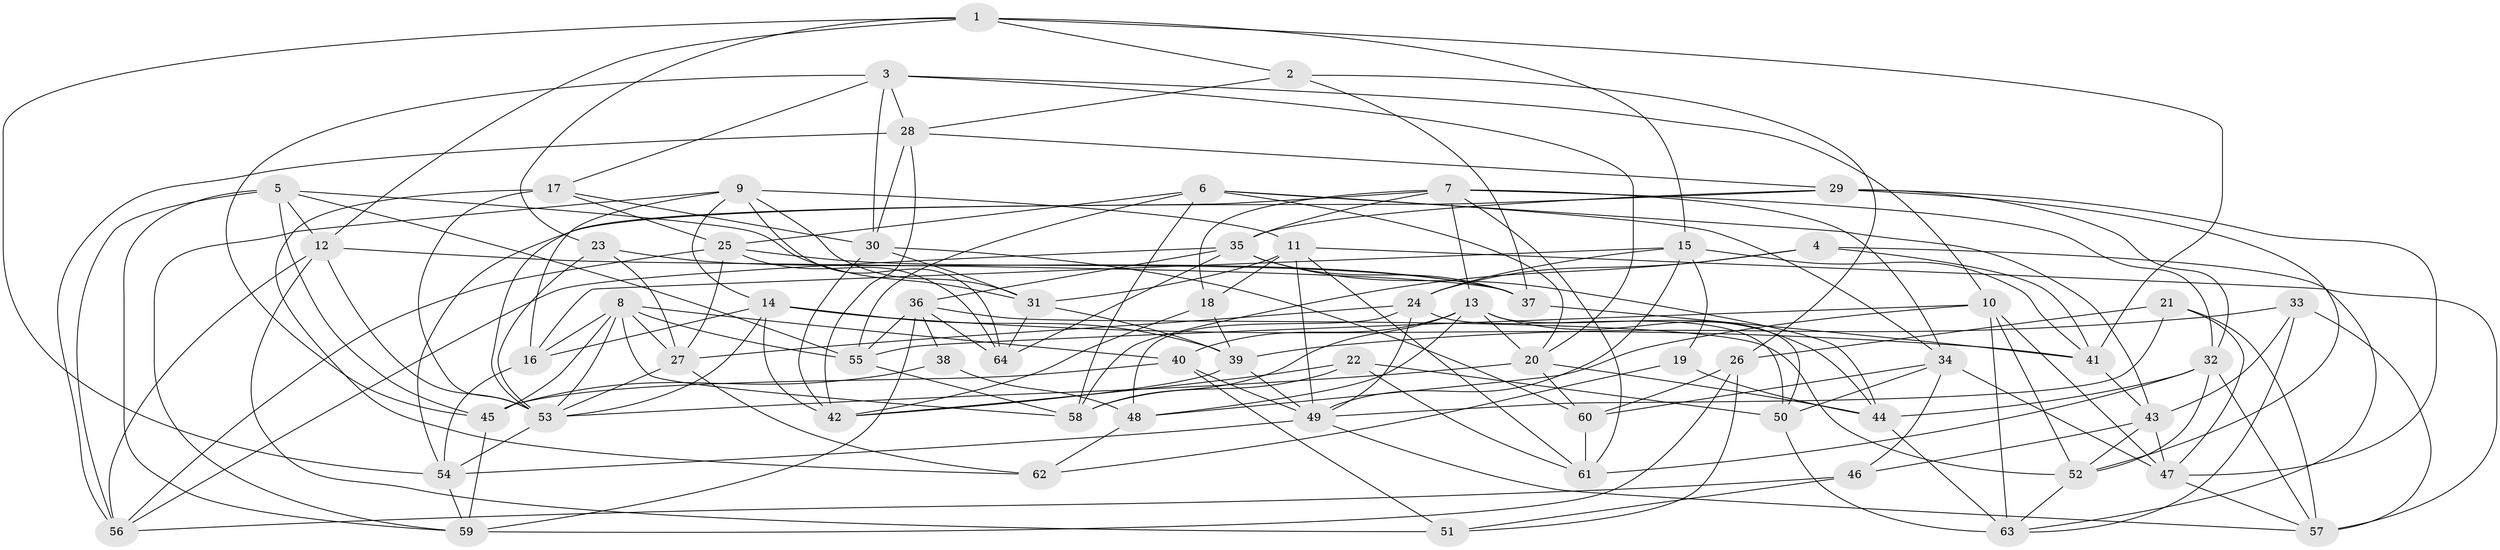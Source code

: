 // original degree distribution, {4: 1.0}
// Generated by graph-tools (version 1.1) at 2025/03/03/09/25 03:03:03]
// undirected, 64 vertices, 179 edges
graph export_dot {
graph [start="1"]
  node [color=gray90,style=filled];
  1;
  2;
  3;
  4;
  5;
  6;
  7;
  8;
  9;
  10;
  11;
  12;
  13;
  14;
  15;
  16;
  17;
  18;
  19;
  20;
  21;
  22;
  23;
  24;
  25;
  26;
  27;
  28;
  29;
  30;
  31;
  32;
  33;
  34;
  35;
  36;
  37;
  38;
  39;
  40;
  41;
  42;
  43;
  44;
  45;
  46;
  47;
  48;
  49;
  50;
  51;
  52;
  53;
  54;
  55;
  56;
  57;
  58;
  59;
  60;
  61;
  62;
  63;
  64;
  1 -- 2 [weight=1.0];
  1 -- 12 [weight=1.0];
  1 -- 15 [weight=1.0];
  1 -- 23 [weight=1.0];
  1 -- 41 [weight=1.0];
  1 -- 54 [weight=1.0];
  2 -- 26 [weight=1.0];
  2 -- 28 [weight=1.0];
  2 -- 37 [weight=1.0];
  3 -- 10 [weight=1.0];
  3 -- 17 [weight=1.0];
  3 -- 20 [weight=1.0];
  3 -- 28 [weight=1.0];
  3 -- 30 [weight=1.0];
  3 -- 45 [weight=1.0];
  4 -- 24 [weight=1.0];
  4 -- 41 [weight=1.0];
  4 -- 58 [weight=1.0];
  4 -- 63 [weight=1.0];
  5 -- 12 [weight=1.0];
  5 -- 31 [weight=1.0];
  5 -- 45 [weight=1.0];
  5 -- 55 [weight=1.0];
  5 -- 56 [weight=1.0];
  5 -- 59 [weight=1.0];
  6 -- 20 [weight=1.0];
  6 -- 25 [weight=1.0];
  6 -- 34 [weight=1.0];
  6 -- 43 [weight=1.0];
  6 -- 55 [weight=1.0];
  6 -- 58 [weight=1.0];
  7 -- 13 [weight=1.0];
  7 -- 18 [weight=1.0];
  7 -- 32 [weight=1.0];
  7 -- 34 [weight=1.0];
  7 -- 35 [weight=1.0];
  7 -- 53 [weight=2.0];
  7 -- 61 [weight=1.0];
  8 -- 16 [weight=2.0];
  8 -- 27 [weight=1.0];
  8 -- 40 [weight=1.0];
  8 -- 45 [weight=1.0];
  8 -- 53 [weight=1.0];
  8 -- 55 [weight=1.0];
  8 -- 58 [weight=1.0];
  9 -- 11 [weight=1.0];
  9 -- 14 [weight=1.0];
  9 -- 16 [weight=1.0];
  9 -- 31 [weight=1.0];
  9 -- 59 [weight=1.0];
  9 -- 64 [weight=1.0];
  10 -- 47 [weight=1.0];
  10 -- 48 [weight=1.0];
  10 -- 52 [weight=1.0];
  10 -- 55 [weight=1.0];
  10 -- 63 [weight=1.0];
  11 -- 18 [weight=1.0];
  11 -- 31 [weight=1.0];
  11 -- 49 [weight=1.0];
  11 -- 57 [weight=1.0];
  11 -- 61 [weight=1.0];
  12 -- 37 [weight=1.0];
  12 -- 51 [weight=1.0];
  12 -- 53 [weight=1.0];
  12 -- 56 [weight=1.0];
  13 -- 20 [weight=1.0];
  13 -- 40 [weight=1.0];
  13 -- 44 [weight=1.0];
  13 -- 48 [weight=1.0];
  13 -- 50 [weight=2.0];
  13 -- 58 [weight=1.0];
  14 -- 16 [weight=1.0];
  14 -- 39 [weight=1.0];
  14 -- 41 [weight=1.0];
  14 -- 42 [weight=1.0];
  14 -- 53 [weight=1.0];
  15 -- 16 [weight=1.0];
  15 -- 19 [weight=1.0];
  15 -- 24 [weight=1.0];
  15 -- 41 [weight=1.0];
  15 -- 49 [weight=1.0];
  16 -- 54 [weight=1.0];
  17 -- 25 [weight=1.0];
  17 -- 30 [weight=1.0];
  17 -- 53 [weight=1.0];
  17 -- 62 [weight=2.0];
  18 -- 39 [weight=1.0];
  18 -- 42 [weight=1.0];
  19 -- 44 [weight=1.0];
  19 -- 62 [weight=2.0];
  20 -- 44 [weight=1.0];
  20 -- 53 [weight=1.0];
  20 -- 60 [weight=1.0];
  21 -- 26 [weight=1.0];
  21 -- 47 [weight=1.0];
  21 -- 49 [weight=1.0];
  21 -- 57 [weight=1.0];
  22 -- 42 [weight=1.0];
  22 -- 50 [weight=1.0];
  22 -- 58 [weight=1.0];
  22 -- 61 [weight=1.0];
  23 -- 27 [weight=1.0];
  23 -- 37 [weight=1.0];
  23 -- 53 [weight=1.0];
  24 -- 27 [weight=1.0];
  24 -- 48 [weight=1.0];
  24 -- 49 [weight=1.0];
  24 -- 50 [weight=1.0];
  25 -- 27 [weight=1.0];
  25 -- 37 [weight=1.0];
  25 -- 56 [weight=1.0];
  25 -- 64 [weight=1.0];
  26 -- 51 [weight=2.0];
  26 -- 59 [weight=1.0];
  26 -- 60 [weight=1.0];
  27 -- 53 [weight=1.0];
  27 -- 62 [weight=1.0];
  28 -- 29 [weight=1.0];
  28 -- 30 [weight=1.0];
  28 -- 42 [weight=1.0];
  28 -- 56 [weight=1.0];
  29 -- 32 [weight=1.0];
  29 -- 35 [weight=1.0];
  29 -- 47 [weight=1.0];
  29 -- 52 [weight=1.0];
  29 -- 54 [weight=1.0];
  30 -- 31 [weight=1.0];
  30 -- 42 [weight=1.0];
  30 -- 60 [weight=1.0];
  31 -- 39 [weight=1.0];
  31 -- 64 [weight=1.0];
  32 -- 44 [weight=1.0];
  32 -- 52 [weight=1.0];
  32 -- 57 [weight=1.0];
  32 -- 61 [weight=1.0];
  33 -- 39 [weight=1.0];
  33 -- 43 [weight=1.0];
  33 -- 57 [weight=1.0];
  33 -- 63 [weight=1.0];
  34 -- 46 [weight=1.0];
  34 -- 47 [weight=1.0];
  34 -- 50 [weight=1.0];
  34 -- 60 [weight=1.0];
  35 -- 36 [weight=1.0];
  35 -- 37 [weight=1.0];
  35 -- 44 [weight=1.0];
  35 -- 56 [weight=1.0];
  35 -- 64 [weight=2.0];
  36 -- 38 [weight=1.0];
  36 -- 52 [weight=1.0];
  36 -- 55 [weight=1.0];
  36 -- 59 [weight=1.0];
  36 -- 64 [weight=1.0];
  37 -- 41 [weight=1.0];
  38 -- 45 [weight=1.0];
  38 -- 48 [weight=2.0];
  39 -- 42 [weight=1.0];
  39 -- 49 [weight=1.0];
  40 -- 45 [weight=1.0];
  40 -- 49 [weight=1.0];
  40 -- 51 [weight=2.0];
  41 -- 43 [weight=1.0];
  43 -- 46 [weight=1.0];
  43 -- 47 [weight=1.0];
  43 -- 52 [weight=1.0];
  44 -- 63 [weight=1.0];
  45 -- 59 [weight=1.0];
  46 -- 51 [weight=1.0];
  46 -- 56 [weight=1.0];
  47 -- 57 [weight=1.0];
  48 -- 62 [weight=1.0];
  49 -- 54 [weight=1.0];
  49 -- 57 [weight=1.0];
  50 -- 63 [weight=1.0];
  52 -- 63 [weight=1.0];
  53 -- 54 [weight=1.0];
  54 -- 59 [weight=1.0];
  55 -- 58 [weight=1.0];
  60 -- 61 [weight=2.0];
}
